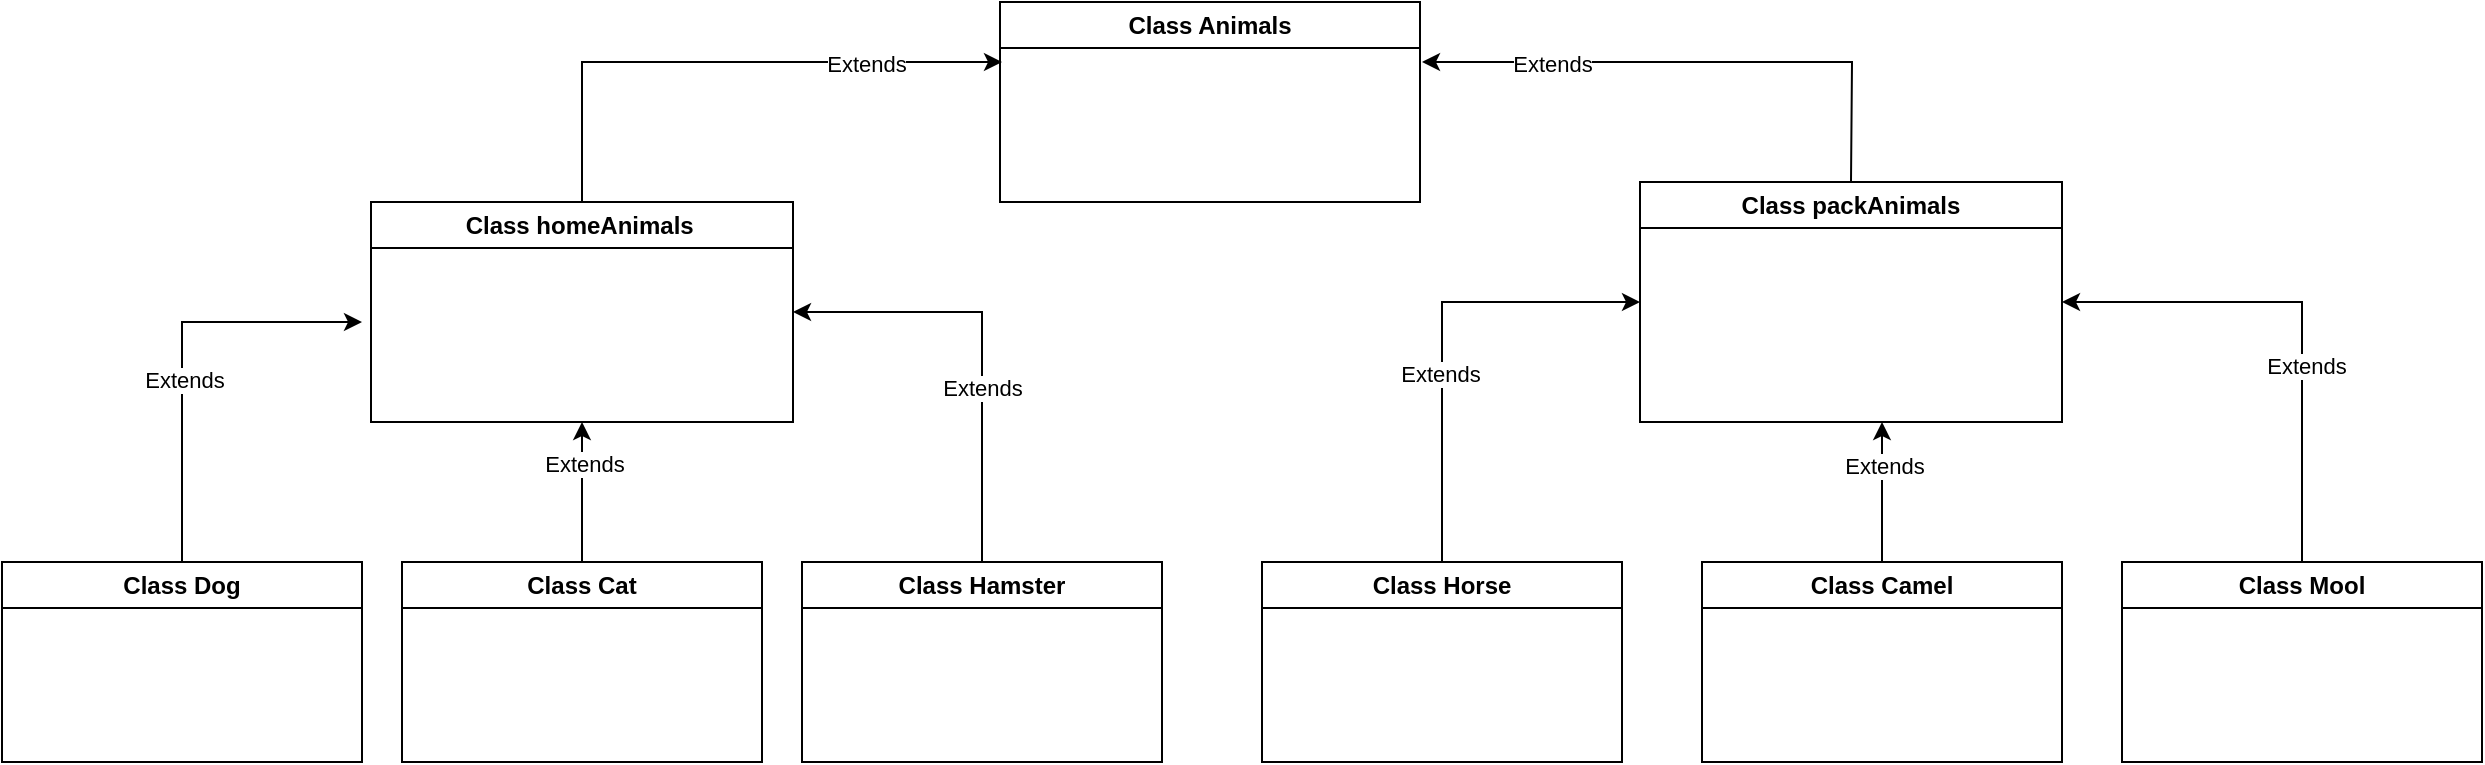 <mxfile version="21.1.8" type="device">
  <diagram name="Страница 1" id="Dr05j3yuqpsmAdwlKwPi">
    <mxGraphModel dx="2261" dy="764" grid="1" gridSize="10" guides="1" tooltips="1" connect="1" arrows="1" fold="1" page="1" pageScale="1" pageWidth="827" pageHeight="1169" math="0" shadow="0">
      <root>
        <mxCell id="0" />
        <mxCell id="1" parent="0" />
        <mxCell id="i1Ls9rB2x7KvuZEGkpIr-1" value="Class Animals" style="swimlane;whiteSpace=wrap;html=1;" vertex="1" parent="1">
          <mxGeometry x="319" y="40" width="210" height="100" as="geometry" />
        </mxCell>
        <mxCell id="i1Ls9rB2x7KvuZEGkpIr-5" value="Class Dog" style="swimlane;whiteSpace=wrap;html=1;" vertex="1" parent="1">
          <mxGeometry x="-180" y="320" width="180" height="100" as="geometry" />
        </mxCell>
        <mxCell id="i1Ls9rB2x7KvuZEGkpIr-2" value="Class packAnimals" style="swimlane;whiteSpace=wrap;html=1;" vertex="1" parent="1">
          <mxGeometry x="639" y="130" width="211" height="120" as="geometry" />
        </mxCell>
        <mxCell id="i1Ls9rB2x7KvuZEGkpIr-9" value="Class homeAnimals&amp;nbsp;" style="swimlane;whiteSpace=wrap;html=1;startSize=23;" vertex="1" parent="1">
          <mxGeometry x="4.5" y="140" width="211" height="110" as="geometry" />
        </mxCell>
        <mxCell id="i1Ls9rB2x7KvuZEGkpIr-10" value="Class Hamster" style="swimlane;whiteSpace=wrap;html=1;" vertex="1" parent="1">
          <mxGeometry x="220" y="320" width="180" height="100" as="geometry" />
        </mxCell>
        <mxCell id="i1Ls9rB2x7KvuZEGkpIr-11" value="Class Cat" style="swimlane;whiteSpace=wrap;html=1;" vertex="1" parent="1">
          <mxGeometry x="20" y="320" width="180" height="100" as="geometry" />
        </mxCell>
        <mxCell id="i1Ls9rB2x7KvuZEGkpIr-12" value="Class Mool" style="swimlane;whiteSpace=wrap;html=1;" vertex="1" parent="1">
          <mxGeometry x="880" y="320" width="180" height="100" as="geometry" />
        </mxCell>
        <mxCell id="i1Ls9rB2x7KvuZEGkpIr-13" value="Class Camel" style="swimlane;whiteSpace=wrap;html=1;" vertex="1" parent="1">
          <mxGeometry x="670" y="320" width="180" height="100" as="geometry" />
        </mxCell>
        <mxCell id="i1Ls9rB2x7KvuZEGkpIr-15" value="Class Horse" style="swimlane;whiteSpace=wrap;html=1;" vertex="1" parent="1">
          <mxGeometry x="450" y="320" width="180" height="100" as="geometry" />
        </mxCell>
        <mxCell id="i1Ls9rB2x7KvuZEGkpIr-17" value="" style="endArrow=classic;html=1;rounded=0;exitX=0.5;exitY=0;exitDx=0;exitDy=0;" edge="1" parent="1" source="i1Ls9rB2x7KvuZEGkpIr-9">
          <mxGeometry width="50" height="50" relative="1" as="geometry">
            <mxPoint x="390" y="320" as="sourcePoint" />
            <mxPoint x="320" y="70" as="targetPoint" />
            <Array as="points">
              <mxPoint x="110" y="70" />
            </Array>
          </mxGeometry>
        </mxCell>
        <mxCell id="i1Ls9rB2x7KvuZEGkpIr-19" value="Extends" style="edgeLabel;html=1;align=center;verticalAlign=middle;resizable=0;points=[];" vertex="1" connectable="0" parent="i1Ls9rB2x7KvuZEGkpIr-17">
          <mxGeometry x="0.514" y="-1" relative="1" as="geometry">
            <mxPoint as="offset" />
          </mxGeometry>
        </mxCell>
        <mxCell id="i1Ls9rB2x7KvuZEGkpIr-18" value="" style="endArrow=classic;html=1;rounded=0;exitX=0.5;exitY=0;exitDx=0;exitDy=0;" edge="1" parent="1" source="i1Ls9rB2x7KvuZEGkpIr-2">
          <mxGeometry width="50" height="50" relative="1" as="geometry">
            <mxPoint x="390" y="320" as="sourcePoint" />
            <mxPoint x="530" y="70" as="targetPoint" />
            <Array as="points">
              <mxPoint x="745" y="70" />
            </Array>
          </mxGeometry>
        </mxCell>
        <mxCell id="i1Ls9rB2x7KvuZEGkpIr-20" value="Extends" style="edgeLabel;html=1;align=center;verticalAlign=middle;resizable=0;points=[];" vertex="1" connectable="0" parent="i1Ls9rB2x7KvuZEGkpIr-18">
          <mxGeometry x="0.527" y="1" relative="1" as="geometry">
            <mxPoint as="offset" />
          </mxGeometry>
        </mxCell>
        <mxCell id="i1Ls9rB2x7KvuZEGkpIr-21" value="" style="endArrow=classic;html=1;rounded=0;exitX=0.5;exitY=0;exitDx=0;exitDy=0;" edge="1" parent="1" source="i1Ls9rB2x7KvuZEGkpIr-5">
          <mxGeometry width="50" height="50" relative="1" as="geometry">
            <mxPoint x="390" y="320" as="sourcePoint" />
            <mxPoint y="200" as="targetPoint" />
            <Array as="points">
              <mxPoint x="-90" y="200" />
            </Array>
          </mxGeometry>
        </mxCell>
        <mxCell id="i1Ls9rB2x7KvuZEGkpIr-26" value="Extends" style="edgeLabel;html=1;align=center;verticalAlign=middle;resizable=0;points=[];" vertex="1" connectable="0" parent="i1Ls9rB2x7KvuZEGkpIr-21">
          <mxGeometry x="-0.133" y="-1" relative="1" as="geometry">
            <mxPoint as="offset" />
          </mxGeometry>
        </mxCell>
        <mxCell id="i1Ls9rB2x7KvuZEGkpIr-22" value="" style="endArrow=classic;html=1;rounded=0;exitX=0.5;exitY=0;exitDx=0;exitDy=0;entryX=0.5;entryY=1;entryDx=0;entryDy=0;" edge="1" parent="1" source="i1Ls9rB2x7KvuZEGkpIr-11" target="i1Ls9rB2x7KvuZEGkpIr-9">
          <mxGeometry width="50" height="50" relative="1" as="geometry">
            <mxPoint x="390" y="320" as="sourcePoint" />
            <mxPoint x="440" y="270" as="targetPoint" />
          </mxGeometry>
        </mxCell>
        <mxCell id="i1Ls9rB2x7KvuZEGkpIr-25" value="Extends" style="edgeLabel;html=1;align=center;verticalAlign=middle;resizable=0;points=[];" vertex="1" connectable="0" parent="i1Ls9rB2x7KvuZEGkpIr-22">
          <mxGeometry x="0.4" y="-1" relative="1" as="geometry">
            <mxPoint as="offset" />
          </mxGeometry>
        </mxCell>
        <mxCell id="i1Ls9rB2x7KvuZEGkpIr-23" value="" style="endArrow=classic;html=1;rounded=0;entryX=1;entryY=0.5;entryDx=0;entryDy=0;exitX=0.5;exitY=0;exitDx=0;exitDy=0;" edge="1" parent="1" source="i1Ls9rB2x7KvuZEGkpIr-10" target="i1Ls9rB2x7KvuZEGkpIr-9">
          <mxGeometry width="50" height="50" relative="1" as="geometry">
            <mxPoint x="390" y="320" as="sourcePoint" />
            <mxPoint x="440" y="270" as="targetPoint" />
            <Array as="points">
              <mxPoint x="310" y="195" />
            </Array>
          </mxGeometry>
        </mxCell>
        <mxCell id="i1Ls9rB2x7KvuZEGkpIr-24" value="Extends" style="edgeLabel;html=1;align=center;verticalAlign=middle;resizable=0;points=[];" vertex="1" connectable="0" parent="i1Ls9rB2x7KvuZEGkpIr-23">
          <mxGeometry x="-0.207" relative="1" as="geometry">
            <mxPoint as="offset" />
          </mxGeometry>
        </mxCell>
        <mxCell id="i1Ls9rB2x7KvuZEGkpIr-27" value="" style="endArrow=classic;html=1;rounded=0;entryX=0;entryY=0.5;entryDx=0;entryDy=0;exitX=0.5;exitY=0;exitDx=0;exitDy=0;" edge="1" parent="1" source="i1Ls9rB2x7KvuZEGkpIr-15" target="i1Ls9rB2x7KvuZEGkpIr-2">
          <mxGeometry width="50" height="50" relative="1" as="geometry">
            <mxPoint x="390" y="320" as="sourcePoint" />
            <mxPoint x="440" y="270" as="targetPoint" />
            <Array as="points">
              <mxPoint x="540" y="190" />
            </Array>
          </mxGeometry>
        </mxCell>
        <mxCell id="i1Ls9rB2x7KvuZEGkpIr-30" value="Extends" style="edgeLabel;html=1;align=center;verticalAlign=middle;resizable=0;points=[];" vertex="1" connectable="0" parent="i1Ls9rB2x7KvuZEGkpIr-27">
          <mxGeometry x="-0.179" y="1" relative="1" as="geometry">
            <mxPoint as="offset" />
          </mxGeometry>
        </mxCell>
        <mxCell id="i1Ls9rB2x7KvuZEGkpIr-28" value="" style="endArrow=classic;html=1;rounded=0;exitX=0.5;exitY=0;exitDx=0;exitDy=0;" edge="1" parent="1" source="i1Ls9rB2x7KvuZEGkpIr-13">
          <mxGeometry width="50" height="50" relative="1" as="geometry">
            <mxPoint x="390" y="320" as="sourcePoint" />
            <mxPoint x="760" y="250" as="targetPoint" />
          </mxGeometry>
        </mxCell>
        <mxCell id="i1Ls9rB2x7KvuZEGkpIr-31" value="Extends" style="edgeLabel;html=1;align=center;verticalAlign=middle;resizable=0;points=[];" vertex="1" connectable="0" parent="i1Ls9rB2x7KvuZEGkpIr-28">
          <mxGeometry x="0.371" y="-1" relative="1" as="geometry">
            <mxPoint as="offset" />
          </mxGeometry>
        </mxCell>
        <mxCell id="i1Ls9rB2x7KvuZEGkpIr-29" value="" style="endArrow=classic;html=1;rounded=0;entryX=1;entryY=0.5;entryDx=0;entryDy=0;exitX=0.5;exitY=0;exitDx=0;exitDy=0;" edge="1" parent="1" source="i1Ls9rB2x7KvuZEGkpIr-12" target="i1Ls9rB2x7KvuZEGkpIr-2">
          <mxGeometry width="50" height="50" relative="1" as="geometry">
            <mxPoint x="390" y="320" as="sourcePoint" />
            <mxPoint x="440" y="270" as="targetPoint" />
            <Array as="points">
              <mxPoint x="970" y="190" />
            </Array>
          </mxGeometry>
        </mxCell>
        <mxCell id="i1Ls9rB2x7KvuZEGkpIr-32" value="Extends" style="edgeLabel;html=1;align=center;verticalAlign=middle;resizable=0;points=[];" vertex="1" connectable="0" parent="i1Ls9rB2x7KvuZEGkpIr-29">
          <mxGeometry x="-0.216" y="-2" relative="1" as="geometry">
            <mxPoint as="offset" />
          </mxGeometry>
        </mxCell>
      </root>
    </mxGraphModel>
  </diagram>
</mxfile>
